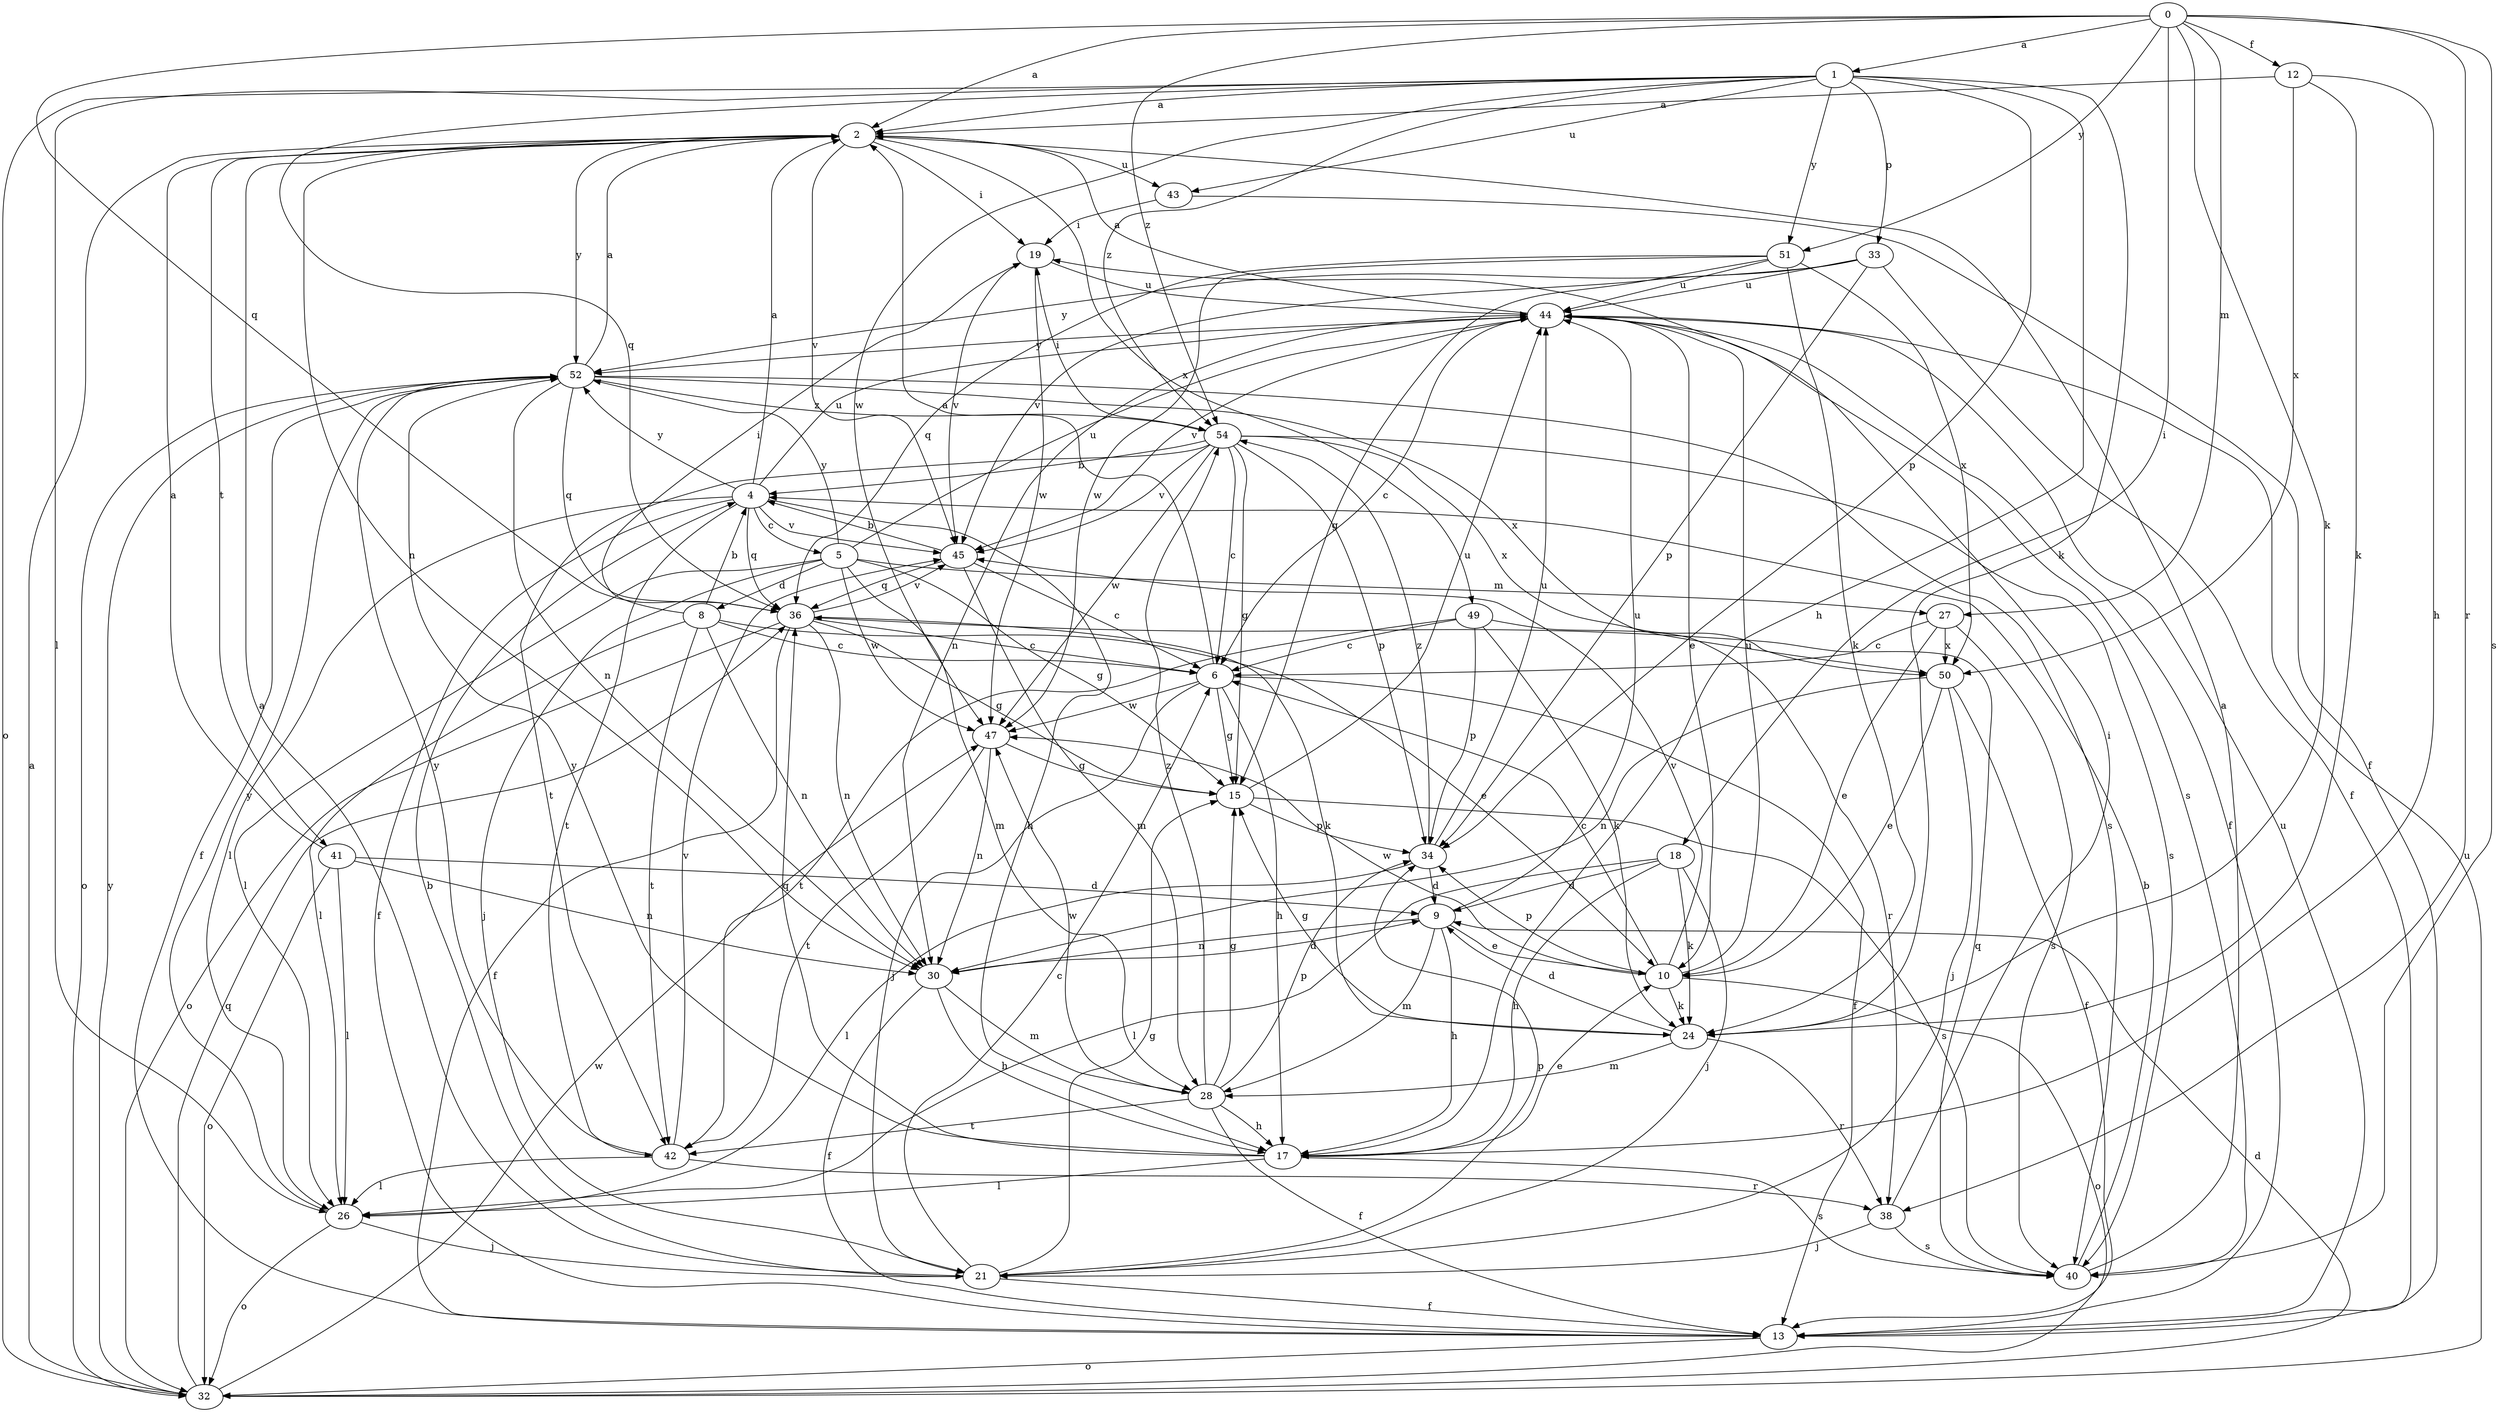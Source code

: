 strict digraph  {
0;
1;
2;
4;
5;
6;
8;
9;
10;
12;
13;
15;
17;
18;
19;
21;
24;
26;
27;
28;
30;
32;
33;
34;
36;
38;
40;
41;
42;
43;
44;
45;
47;
49;
50;
51;
52;
54;
0 -> 1  [label=a];
0 -> 2  [label=a];
0 -> 12  [label=f];
0 -> 18  [label=i];
0 -> 24  [label=k];
0 -> 27  [label=m];
0 -> 36  [label=q];
0 -> 38  [label=r];
0 -> 40  [label=s];
0 -> 51  [label=y];
0 -> 54  [label=z];
1 -> 2  [label=a];
1 -> 17  [label=h];
1 -> 24  [label=k];
1 -> 26  [label=l];
1 -> 32  [label=o];
1 -> 33  [label=p];
1 -> 34  [label=p];
1 -> 36  [label=q];
1 -> 43  [label=u];
1 -> 47  [label=w];
1 -> 51  [label=y];
1 -> 54  [label=z];
2 -> 19  [label=i];
2 -> 30  [label=n];
2 -> 41  [label=t];
2 -> 43  [label=u];
2 -> 45  [label=v];
2 -> 49  [label=x];
2 -> 52  [label=y];
4 -> 2  [label=a];
4 -> 5  [label=c];
4 -> 13  [label=f];
4 -> 17  [label=h];
4 -> 26  [label=l];
4 -> 36  [label=q];
4 -> 42  [label=t];
4 -> 44  [label=u];
4 -> 45  [label=v];
4 -> 52  [label=y];
5 -> 8  [label=d];
5 -> 15  [label=g];
5 -> 21  [label=j];
5 -> 26  [label=l];
5 -> 27  [label=m];
5 -> 28  [label=m];
5 -> 44  [label=u];
5 -> 47  [label=w];
5 -> 52  [label=y];
6 -> 2  [label=a];
6 -> 13  [label=f];
6 -> 15  [label=g];
6 -> 17  [label=h];
6 -> 21  [label=j];
6 -> 47  [label=w];
8 -> 4  [label=b];
8 -> 6  [label=c];
8 -> 10  [label=e];
8 -> 19  [label=i];
8 -> 26  [label=l];
8 -> 30  [label=n];
8 -> 42  [label=t];
9 -> 10  [label=e];
9 -> 17  [label=h];
9 -> 28  [label=m];
9 -> 30  [label=n];
9 -> 44  [label=u];
10 -> 6  [label=c];
10 -> 24  [label=k];
10 -> 32  [label=o];
10 -> 34  [label=p];
10 -> 44  [label=u];
10 -> 45  [label=v];
10 -> 47  [label=w];
12 -> 2  [label=a];
12 -> 17  [label=h];
12 -> 24  [label=k];
12 -> 50  [label=x];
13 -> 32  [label=o];
13 -> 44  [label=u];
15 -> 34  [label=p];
15 -> 40  [label=s];
15 -> 44  [label=u];
17 -> 10  [label=e];
17 -> 26  [label=l];
17 -> 36  [label=q];
17 -> 40  [label=s];
17 -> 52  [label=y];
18 -> 9  [label=d];
18 -> 17  [label=h];
18 -> 21  [label=j];
18 -> 24  [label=k];
18 -> 26  [label=l];
19 -> 44  [label=u];
19 -> 45  [label=v];
19 -> 47  [label=w];
21 -> 2  [label=a];
21 -> 4  [label=b];
21 -> 6  [label=c];
21 -> 13  [label=f];
21 -> 15  [label=g];
21 -> 34  [label=p];
24 -> 9  [label=d];
24 -> 15  [label=g];
24 -> 28  [label=m];
24 -> 38  [label=r];
26 -> 21  [label=j];
26 -> 32  [label=o];
26 -> 52  [label=y];
27 -> 6  [label=c];
27 -> 10  [label=e];
27 -> 40  [label=s];
27 -> 50  [label=x];
28 -> 13  [label=f];
28 -> 15  [label=g];
28 -> 17  [label=h];
28 -> 34  [label=p];
28 -> 42  [label=t];
28 -> 47  [label=w];
28 -> 54  [label=z];
30 -> 9  [label=d];
30 -> 13  [label=f];
30 -> 17  [label=h];
30 -> 28  [label=m];
32 -> 2  [label=a];
32 -> 9  [label=d];
32 -> 36  [label=q];
32 -> 44  [label=u];
32 -> 47  [label=w];
32 -> 52  [label=y];
33 -> 13  [label=f];
33 -> 34  [label=p];
33 -> 44  [label=u];
33 -> 45  [label=v];
33 -> 52  [label=y];
34 -> 9  [label=d];
34 -> 26  [label=l];
34 -> 44  [label=u];
34 -> 54  [label=z];
36 -> 6  [label=c];
36 -> 13  [label=f];
36 -> 15  [label=g];
36 -> 24  [label=k];
36 -> 30  [label=n];
36 -> 32  [label=o];
36 -> 45  [label=v];
38 -> 19  [label=i];
38 -> 21  [label=j];
38 -> 40  [label=s];
40 -> 2  [label=a];
40 -> 4  [label=b];
40 -> 36  [label=q];
41 -> 2  [label=a];
41 -> 9  [label=d];
41 -> 26  [label=l];
41 -> 30  [label=n];
41 -> 32  [label=o];
42 -> 26  [label=l];
42 -> 38  [label=r];
42 -> 45  [label=v];
42 -> 52  [label=y];
43 -> 13  [label=f];
43 -> 19  [label=i];
44 -> 2  [label=a];
44 -> 6  [label=c];
44 -> 10  [label=e];
44 -> 13  [label=f];
44 -> 30  [label=n];
44 -> 40  [label=s];
44 -> 45  [label=v];
44 -> 52  [label=y];
45 -> 4  [label=b];
45 -> 6  [label=c];
45 -> 28  [label=m];
45 -> 36  [label=q];
47 -> 15  [label=g];
47 -> 30  [label=n];
47 -> 42  [label=t];
49 -> 6  [label=c];
49 -> 24  [label=k];
49 -> 34  [label=p];
49 -> 38  [label=r];
49 -> 42  [label=t];
50 -> 10  [label=e];
50 -> 13  [label=f];
50 -> 21  [label=j];
50 -> 30  [label=n];
51 -> 15  [label=g];
51 -> 24  [label=k];
51 -> 36  [label=q];
51 -> 44  [label=u];
51 -> 47  [label=w];
51 -> 50  [label=x];
52 -> 2  [label=a];
52 -> 13  [label=f];
52 -> 30  [label=n];
52 -> 32  [label=o];
52 -> 36  [label=q];
52 -> 40  [label=s];
52 -> 50  [label=x];
52 -> 54  [label=z];
54 -> 4  [label=b];
54 -> 6  [label=c];
54 -> 15  [label=g];
54 -> 19  [label=i];
54 -> 34  [label=p];
54 -> 40  [label=s];
54 -> 42  [label=t];
54 -> 45  [label=v];
54 -> 47  [label=w];
54 -> 50  [label=x];
}
